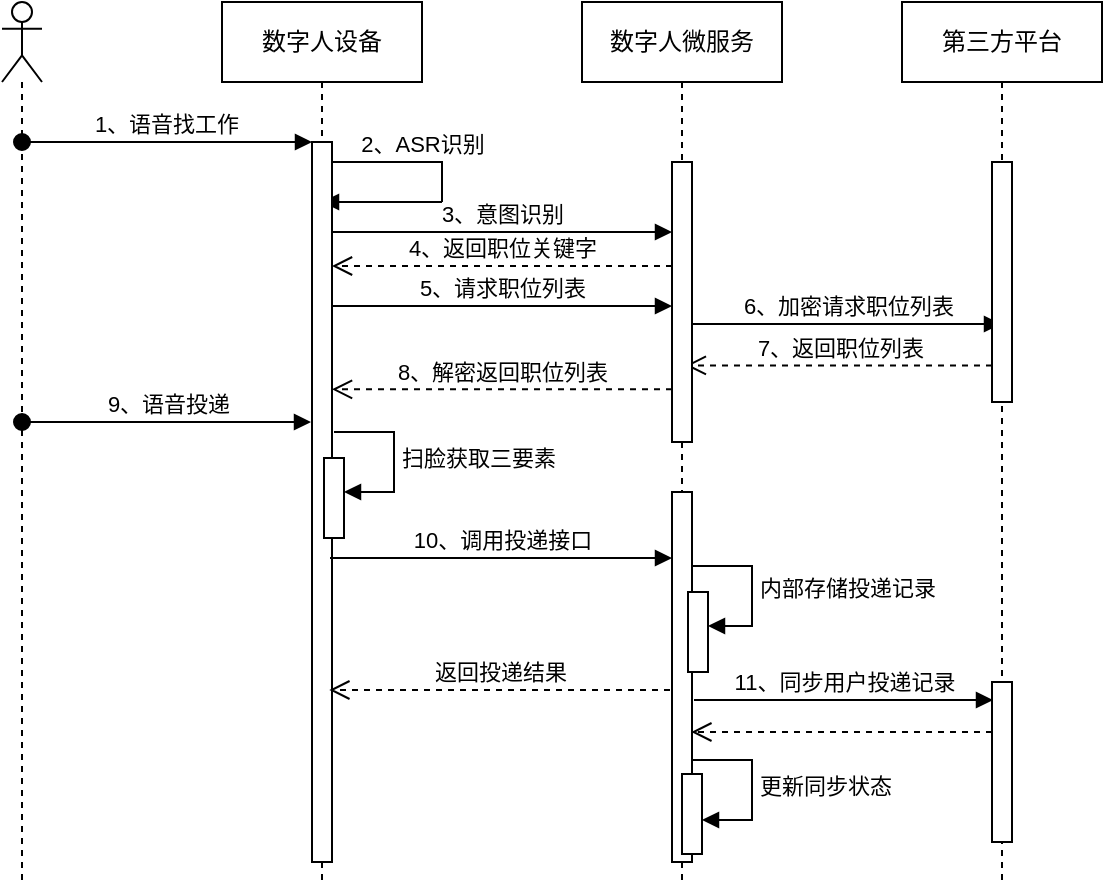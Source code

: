 <mxfile version="28.0.9">
  <diagram name="Page-1" id="2YBvvXClWsGukQMizWep">
    <mxGraphModel dx="1043" dy="556" grid="1" gridSize="10" guides="1" tooltips="1" connect="1" arrows="1" fold="1" page="1" pageScale="1" pageWidth="850" pageHeight="1100" math="0" shadow="0">
      <root>
        <mxCell id="0" />
        <mxCell id="1" parent="0" />
        <mxCell id="aM9ryv3xv72pqoxQDRHE-1" value="数字人设备" style="shape=umlLifeline;perimeter=lifelinePerimeter;whiteSpace=wrap;html=1;container=0;dropTarget=0;collapsible=0;recursiveResize=0;outlineConnect=0;portConstraint=eastwest;newEdgeStyle={&quot;edgeStyle&quot;:&quot;elbowEdgeStyle&quot;,&quot;elbow&quot;:&quot;vertical&quot;,&quot;curved&quot;:0,&quot;rounded&quot;:0};" parent="1" vertex="1">
          <mxGeometry x="260" y="80" width="100" height="440" as="geometry" />
        </mxCell>
        <mxCell id="aM9ryv3xv72pqoxQDRHE-5" value="数字人微服务" style="shape=umlLifeline;perimeter=lifelinePerimeter;whiteSpace=wrap;html=1;container=0;dropTarget=0;collapsible=0;recursiveResize=0;outlineConnect=0;portConstraint=eastwest;newEdgeStyle={&quot;edgeStyle&quot;:&quot;elbowEdgeStyle&quot;,&quot;elbow&quot;:&quot;vertical&quot;,&quot;curved&quot;:0,&quot;rounded&quot;:0};" parent="1" vertex="1">
          <mxGeometry x="440" y="80" width="100" height="440" as="geometry" />
        </mxCell>
        <mxCell id="CQ-CZwCqR9lB9JC6au3v-27" value="" style="html=1;points=[[0,0,0,0,5],[0,1,0,0,-5],[1,0,0,0,5],[1,1,0,0,-5]];perimeter=orthogonalPerimeter;outlineConnect=0;targetShapes=umlLifeline;portConstraint=eastwest;newEdgeStyle={&quot;curved&quot;:0,&quot;rounded&quot;:0};" vertex="1" parent="aM9ryv3xv72pqoxQDRHE-5">
          <mxGeometry x="45" y="245" width="10" height="185" as="geometry" />
        </mxCell>
        <mxCell id="CQ-CZwCqR9lB9JC6au3v-33" value="" style="html=1;points=[[0,0,0,0,5],[0,1,0,0,-5],[1,0,0,0,5],[1,1,0,0,-5]];perimeter=orthogonalPerimeter;outlineConnect=0;targetShapes=umlLifeline;portConstraint=eastwest;newEdgeStyle={&quot;curved&quot;:0,&quot;rounded&quot;:0};" vertex="1" parent="aM9ryv3xv72pqoxQDRHE-5">
          <mxGeometry x="53" y="295" width="10" height="40" as="geometry" />
        </mxCell>
        <mxCell id="CQ-CZwCqR9lB9JC6au3v-34" value="内部存储投递记录" style="html=1;align=left;spacingLeft=2;endArrow=block;rounded=0;edgeStyle=orthogonalEdgeStyle;curved=0;rounded=0;" edge="1" parent="aM9ryv3xv72pqoxQDRHE-5">
          <mxGeometry relative="1" as="geometry">
            <mxPoint x="55" y="282" as="sourcePoint" />
            <Array as="points">
              <mxPoint x="85" y="312" />
            </Array>
            <mxPoint x="63" y="312" as="targetPoint" />
          </mxGeometry>
        </mxCell>
        <mxCell id="aM9ryv3xv72pqoxQDRHE-8" value="8、解密返回职位列表" style="html=1;verticalAlign=bottom;endArrow=open;dashed=1;endSize=8;edgeStyle=elbowEdgeStyle;elbow=vertical;curved=0;rounded=0;" parent="1" target="aM9ryv3xv72pqoxQDRHE-2" edge="1">
          <mxGeometry x="0.004" relative="1" as="geometry">
            <mxPoint x="360" y="274" as="targetPoint" />
            <Array as="points">
              <mxPoint x="410" y="273.66" />
            </Array>
            <mxPoint x="485" y="273.66" as="sourcePoint" />
            <mxPoint as="offset" />
          </mxGeometry>
        </mxCell>
        <mxCell id="CQ-CZwCqR9lB9JC6au3v-5" value="第三方平台" style="shape=umlLifeline;perimeter=lifelinePerimeter;whiteSpace=wrap;html=1;container=0;dropTarget=0;collapsible=0;recursiveResize=0;outlineConnect=0;portConstraint=eastwest;newEdgeStyle={&quot;edgeStyle&quot;:&quot;elbowEdgeStyle&quot;,&quot;elbow&quot;:&quot;vertical&quot;,&quot;curved&quot;:0,&quot;rounded&quot;:0};" vertex="1" parent="1">
          <mxGeometry x="600" y="80" width="100" height="440" as="geometry" />
        </mxCell>
        <mxCell id="CQ-CZwCqR9lB9JC6au3v-35" value="" style="html=1;points=[[0,0,0,0,5],[0,1,0,0,-5],[1,0,0,0,5],[1,1,0,0,-5]];perimeter=orthogonalPerimeter;outlineConnect=0;targetShapes=umlLifeline;portConstraint=eastwest;newEdgeStyle={&quot;curved&quot;:0,&quot;rounded&quot;:0};" vertex="1" parent="CQ-CZwCqR9lB9JC6au3v-5">
          <mxGeometry x="45" y="340" width="10" height="80" as="geometry" />
        </mxCell>
        <mxCell id="CQ-CZwCqR9lB9JC6au3v-12" value="2、ASR识别" style="html=1;verticalAlign=bottom;endArrow=block;curved=0;rounded=0;" edge="1" parent="1" source="aM9ryv3xv72pqoxQDRHE-1" target="aM9ryv3xv72pqoxQDRHE-1">
          <mxGeometry x="-0.285" width="80" relative="1" as="geometry">
            <mxPoint x="330" y="160" as="sourcePoint" />
            <mxPoint x="400" y="200" as="targetPoint" />
            <Array as="points">
              <mxPoint x="370" y="160" />
              <mxPoint x="370" y="180" />
            </Array>
            <mxPoint as="offset" />
          </mxGeometry>
        </mxCell>
        <mxCell id="CQ-CZwCqR9lB9JC6au3v-13" value="3、意图识别" style="html=1;verticalAlign=bottom;endArrow=block;curved=0;rounded=0;" edge="1" parent="1">
          <mxGeometry x="-0.001" width="80" relative="1" as="geometry">
            <mxPoint x="315" y="195" as="sourcePoint" />
            <mxPoint x="485" y="195" as="targetPoint" />
            <mxPoint as="offset" />
          </mxGeometry>
        </mxCell>
        <mxCell id="CQ-CZwCqR9lB9JC6au3v-14" value="4、返回职位关键字" style="html=1;verticalAlign=bottom;endArrow=open;dashed=1;endSize=8;curved=0;rounded=0;" edge="1" parent="1">
          <mxGeometry x="0.003" relative="1" as="geometry">
            <mxPoint x="485" y="212" as="sourcePoint" />
            <mxPoint x="315" y="212" as="targetPoint" />
            <mxPoint as="offset" />
          </mxGeometry>
        </mxCell>
        <mxCell id="CQ-CZwCqR9lB9JC6au3v-15" value="5、请求职位列表" style="html=1;verticalAlign=bottom;endArrow=block;curved=0;rounded=0;" edge="1" parent="1">
          <mxGeometry x="-0.002" width="80" relative="1" as="geometry">
            <mxPoint x="315" y="232" as="sourcePoint" />
            <mxPoint x="485" y="232" as="targetPoint" />
            <mxPoint as="offset" />
          </mxGeometry>
        </mxCell>
        <mxCell id="CQ-CZwCqR9lB9JC6au3v-16" value="6、加密请求职位列表" style="html=1;verticalAlign=bottom;endArrow=block;curved=0;rounded=0;" edge="1" parent="1">
          <mxGeometry x="-0.0" width="80" relative="1" as="geometry">
            <mxPoint x="495" y="241" as="sourcePoint" />
            <mxPoint x="649.5" y="241" as="targetPoint" />
            <mxPoint as="offset" />
          </mxGeometry>
        </mxCell>
        <mxCell id="CQ-CZwCqR9lB9JC6au3v-18" value="7、返回职位列表" style="html=1;verticalAlign=bottom;endArrow=open;dashed=1;endSize=8;curved=0;rounded=0;entryX=0.519;entryY=0.413;entryDx=0;entryDy=0;entryPerimeter=0;" edge="1" parent="1" source="CQ-CZwCqR9lB9JC6au3v-6" target="aM9ryv3xv72pqoxQDRHE-5">
          <mxGeometry relative="1" as="geometry">
            <mxPoint x="640" y="260" as="sourcePoint" />
            <mxPoint x="560" y="260" as="targetPoint" />
            <mxPoint as="offset" />
          </mxGeometry>
        </mxCell>
        <mxCell id="aM9ryv3xv72pqoxQDRHE-2" value="" style="html=1;points=[];perimeter=orthogonalPerimeter;outlineConnect=0;targetShapes=umlLifeline;portConstraint=eastwest;newEdgeStyle={&quot;edgeStyle&quot;:&quot;elbowEdgeStyle&quot;,&quot;elbow&quot;:&quot;vertical&quot;,&quot;curved&quot;:0,&quot;rounded&quot;:0};" parent="1" vertex="1">
          <mxGeometry x="305" y="150" width="10" height="360" as="geometry" />
        </mxCell>
        <mxCell id="aM9ryv3xv72pqoxQDRHE-3" value="1、语音找工作" style="html=1;verticalAlign=bottom;startArrow=oval;endArrow=block;startSize=8;edgeStyle=elbowEdgeStyle;elbow=vertical;curved=0;rounded=0;" parent="1" target="aM9ryv3xv72pqoxQDRHE-2" edge="1">
          <mxGeometry x="-0.004" relative="1" as="geometry">
            <mxPoint x="160" y="150" as="sourcePoint" />
            <mxPoint as="offset" />
          </mxGeometry>
        </mxCell>
        <mxCell id="aM9ryv3xv72pqoxQDRHE-6" value="" style="html=1;points=[];perimeter=orthogonalPerimeter;outlineConnect=0;targetShapes=umlLifeline;portConstraint=eastwest;newEdgeStyle={&quot;edgeStyle&quot;:&quot;elbowEdgeStyle&quot;,&quot;elbow&quot;:&quot;vertical&quot;,&quot;curved&quot;:0,&quot;rounded&quot;:0};" parent="1" vertex="1">
          <mxGeometry x="485" y="160" width="10" height="140" as="geometry" />
        </mxCell>
        <mxCell id="CQ-CZwCqR9lB9JC6au3v-6" value="" style="html=1;points=[];perimeter=orthogonalPerimeter;outlineConnect=0;targetShapes=umlLifeline;portConstraint=eastwest;newEdgeStyle={&quot;edgeStyle&quot;:&quot;elbowEdgeStyle&quot;,&quot;elbow&quot;:&quot;vertical&quot;,&quot;curved&quot;:0,&quot;rounded&quot;:0};" vertex="1" parent="1">
          <mxGeometry x="645" y="160" width="10" height="120" as="geometry" />
        </mxCell>
        <mxCell id="CQ-CZwCqR9lB9JC6au3v-21" value="" style="shape=umlLifeline;perimeter=lifelinePerimeter;whiteSpace=wrap;html=1;container=1;dropTarget=0;collapsible=0;recursiveResize=0;outlineConnect=0;portConstraint=eastwest;newEdgeStyle={&quot;curved&quot;:0,&quot;rounded&quot;:0};participant=umlActor;" vertex="1" parent="1">
          <mxGeometry x="150" y="80" width="20" height="440" as="geometry" />
        </mxCell>
        <mxCell id="CQ-CZwCqR9lB9JC6au3v-25" value="" style="html=1;points=[[0,0,0,0,5],[0,1,0,0,-5],[1,0,0,0,5],[1,1,0,0,-5]];perimeter=orthogonalPerimeter;outlineConnect=0;targetShapes=umlLifeline;portConstraint=eastwest;newEdgeStyle={&quot;curved&quot;:0,&quot;rounded&quot;:0};" vertex="1" parent="1">
          <mxGeometry x="311" y="308" width="10" height="40" as="geometry" />
        </mxCell>
        <mxCell id="CQ-CZwCqR9lB9JC6au3v-26" value="扫脸获取三要素" style="html=1;align=left;spacingLeft=2;endArrow=block;rounded=0;edgeStyle=orthogonalEdgeStyle;curved=0;rounded=0;" edge="1" parent="1">
          <mxGeometry x="0.005" relative="1" as="geometry">
            <mxPoint x="316" y="295" as="sourcePoint" />
            <Array as="points">
              <mxPoint x="346" y="325" />
            </Array>
            <mxPoint x="321" y="325" as="targetPoint" />
            <mxPoint as="offset" />
          </mxGeometry>
        </mxCell>
        <mxCell id="CQ-CZwCqR9lB9JC6au3v-31" value="9、语音投递" style="html=1;verticalAlign=bottom;startArrow=oval;startFill=1;endArrow=block;startSize=8;curved=0;rounded=0;" edge="1" parent="1">
          <mxGeometry x="0.002" width="60" relative="1" as="geometry">
            <mxPoint x="160" y="290" as="sourcePoint" />
            <mxPoint x="304.5" y="290" as="targetPoint" />
            <mxPoint as="offset" />
          </mxGeometry>
        </mxCell>
        <mxCell id="CQ-CZwCqR9lB9JC6au3v-32" value="10、调用投递接口" style="html=1;verticalAlign=bottom;endArrow=block;curved=0;rounded=0;" edge="1" parent="1">
          <mxGeometry x="0.0" width="80" relative="1" as="geometry">
            <mxPoint x="314" y="358" as="sourcePoint" />
            <mxPoint x="485" y="358.0" as="targetPoint" />
            <mxPoint as="offset" />
          </mxGeometry>
        </mxCell>
        <mxCell id="CQ-CZwCqR9lB9JC6au3v-36" value="11、同步用户投递记录" style="html=1;verticalAlign=bottom;endArrow=block;curved=0;rounded=0;" edge="1" parent="1">
          <mxGeometry x="0.003" width="80" relative="1" as="geometry">
            <mxPoint x="496" y="429" as="sourcePoint" />
            <mxPoint x="645.5" y="429.0" as="targetPoint" />
            <mxPoint as="offset" />
          </mxGeometry>
        </mxCell>
        <mxCell id="CQ-CZwCqR9lB9JC6au3v-37" value="返回投递结果" style="html=1;verticalAlign=bottom;endArrow=open;dashed=1;endSize=8;curved=0;rounded=0;" edge="1" parent="1">
          <mxGeometry x="-0.002" relative="1" as="geometry">
            <mxPoint x="484" y="424" as="sourcePoint" />
            <mxPoint x="313.667" y="424.0" as="targetPoint" />
            <mxPoint as="offset" />
          </mxGeometry>
        </mxCell>
        <mxCell id="CQ-CZwCqR9lB9JC6au3v-38" value="" style="html=1;verticalAlign=bottom;endArrow=open;dashed=1;endSize=8;curved=0;rounded=0;" edge="1" parent="1">
          <mxGeometry x="-0.002" relative="1" as="geometry">
            <mxPoint x="645" y="445" as="sourcePoint" />
            <mxPoint x="494.667" y="445.0" as="targetPoint" />
            <mxPoint as="offset" />
          </mxGeometry>
        </mxCell>
        <mxCell id="CQ-CZwCqR9lB9JC6au3v-39" value="" style="html=1;points=[[0,0,0,0,5],[0,1,0,0,-5],[1,0,0,0,5],[1,1,0,0,-5]];perimeter=orthogonalPerimeter;outlineConnect=0;targetShapes=umlLifeline;portConstraint=eastwest;newEdgeStyle={&quot;curved&quot;:0,&quot;rounded&quot;:0};" vertex="1" parent="1">
          <mxGeometry x="490" y="466" width="10" height="40" as="geometry" />
        </mxCell>
        <mxCell id="CQ-CZwCqR9lB9JC6au3v-40" value="更新同步状态" style="html=1;align=left;spacingLeft=2;endArrow=block;rounded=0;edgeStyle=orthogonalEdgeStyle;curved=0;rounded=0;" edge="1" parent="1">
          <mxGeometry relative="1" as="geometry">
            <mxPoint x="495" y="459" as="sourcePoint" />
            <Array as="points">
              <mxPoint x="525" y="489" />
            </Array>
            <mxPoint x="500" y="489" as="targetPoint" />
            <mxPoint as="offset" />
          </mxGeometry>
        </mxCell>
      </root>
    </mxGraphModel>
  </diagram>
</mxfile>
